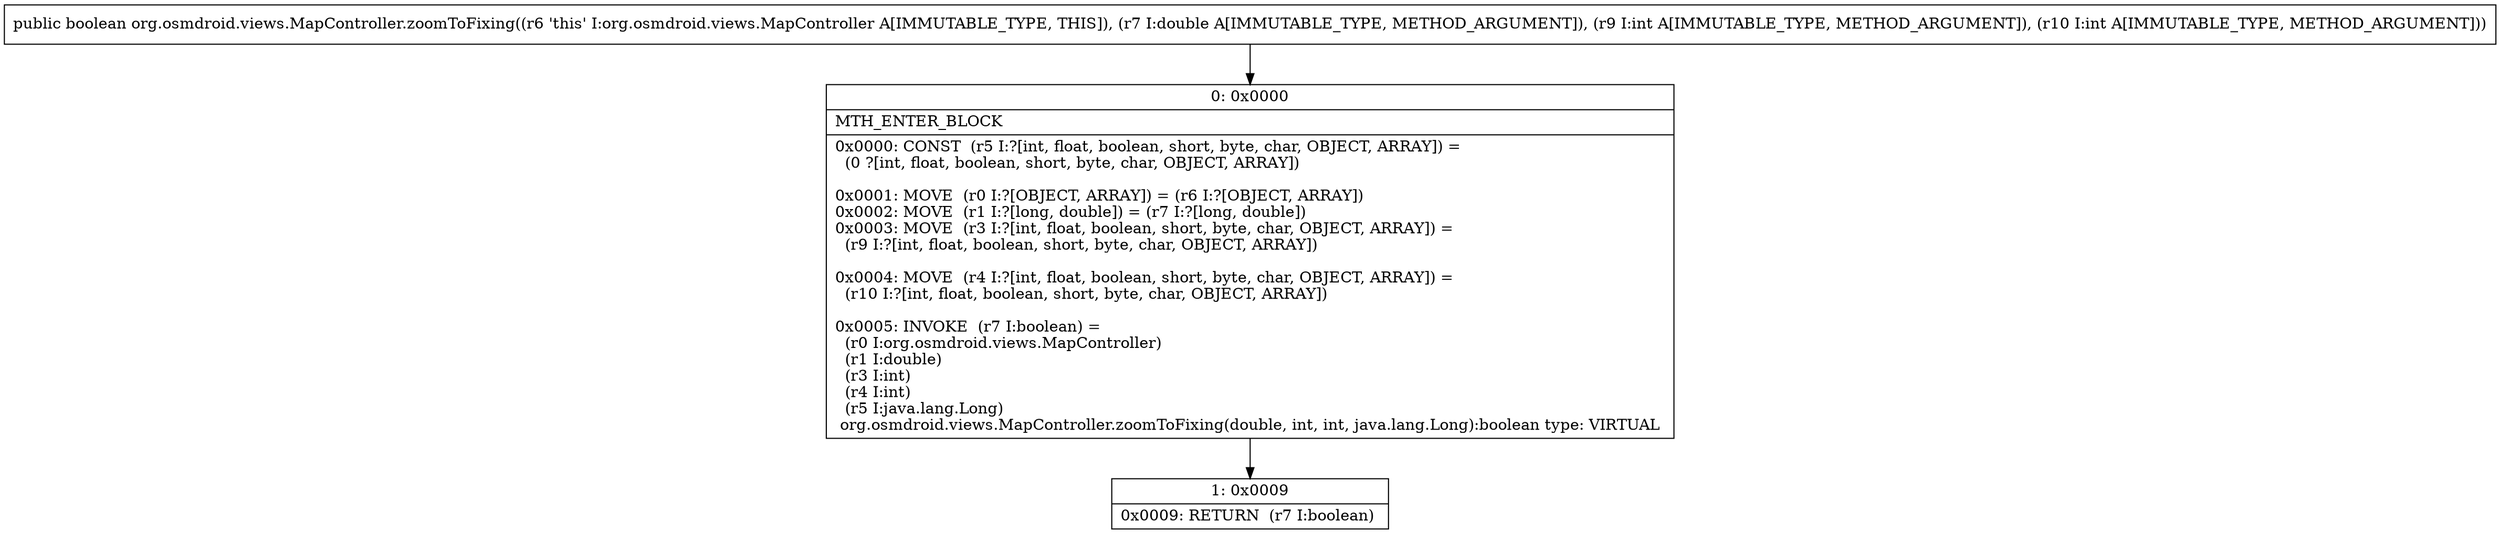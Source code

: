 digraph "CFG fororg.osmdroid.views.MapController.zoomToFixing(DII)Z" {
Node_0 [shape=record,label="{0\:\ 0x0000|MTH_ENTER_BLOCK\l|0x0000: CONST  (r5 I:?[int, float, boolean, short, byte, char, OBJECT, ARRAY]) = \l  (0 ?[int, float, boolean, short, byte, char, OBJECT, ARRAY])\l \l0x0001: MOVE  (r0 I:?[OBJECT, ARRAY]) = (r6 I:?[OBJECT, ARRAY]) \l0x0002: MOVE  (r1 I:?[long, double]) = (r7 I:?[long, double]) \l0x0003: MOVE  (r3 I:?[int, float, boolean, short, byte, char, OBJECT, ARRAY]) = \l  (r9 I:?[int, float, boolean, short, byte, char, OBJECT, ARRAY])\l \l0x0004: MOVE  (r4 I:?[int, float, boolean, short, byte, char, OBJECT, ARRAY]) = \l  (r10 I:?[int, float, boolean, short, byte, char, OBJECT, ARRAY])\l \l0x0005: INVOKE  (r7 I:boolean) = \l  (r0 I:org.osmdroid.views.MapController)\l  (r1 I:double)\l  (r3 I:int)\l  (r4 I:int)\l  (r5 I:java.lang.Long)\l org.osmdroid.views.MapController.zoomToFixing(double, int, int, java.lang.Long):boolean type: VIRTUAL \l}"];
Node_1 [shape=record,label="{1\:\ 0x0009|0x0009: RETURN  (r7 I:boolean) \l}"];
MethodNode[shape=record,label="{public boolean org.osmdroid.views.MapController.zoomToFixing((r6 'this' I:org.osmdroid.views.MapController A[IMMUTABLE_TYPE, THIS]), (r7 I:double A[IMMUTABLE_TYPE, METHOD_ARGUMENT]), (r9 I:int A[IMMUTABLE_TYPE, METHOD_ARGUMENT]), (r10 I:int A[IMMUTABLE_TYPE, METHOD_ARGUMENT])) }"];
MethodNode -> Node_0;
Node_0 -> Node_1;
}


